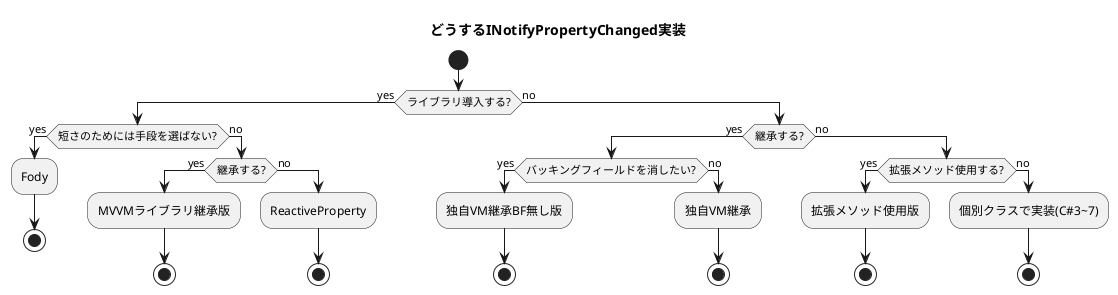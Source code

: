 ﻿@startuml

title どうするINotifyPropertyChanged実装


start

if (ライブラリ導入する?) then (yes)
  if (短さのためには手段を選ばない?) then (yes)
    :Fody;
    stop
  else (no)
    if (継承する?) then (yes)
          :MVVMライブラリ継承版;
          stop
    else (no)
      :ReactiveProperty;
      stop
    endif
  endif
else (no)
  if (継承する?) then (yes)
          if (バッキングフィールドを消したい?) then (yes)
            :独自VM継承BF無し版;
            stop
        else (no)
            :独自VM継承;
            stop
        endif
  else (no)
    if (拡張メソッド使用する?) then (yes)
      :拡張メソッド使用版;
      stop
    else (no)
      :個別クラスで実装(C#3~7);
      stop
    endif
  endif
endif


@enduml